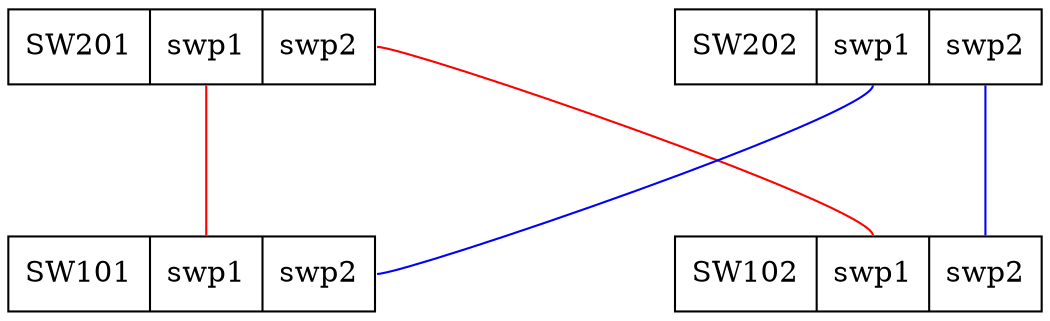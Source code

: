 graph g { 
node [shape=record]; 
graph [nodesep="2" ranksep="1"];

"SW201" [label=" SW201 | <swp1> swp1 | <swp2> swp2 "];
"SW202" [label=" SW202 | <swp1> swp1 | <swp2> swp2 "];
"SW101" [label=" SW101 | <swp1> swp1 | <swp2> swp2 "];
"SW102" [label=" SW102 | <swp1> swp1 | <swp2> swp2 "];

"SW201":"swp1" -- "SW101":"swp1" [color="red"];
"SW201":"swp2" -- "SW102":"swp1" [color="red"];
"SW202":"swp1" -- "SW101":"swp2" [color="blue"]; 
"SW202":"swp2" -- "SW102":"swp2" [color="blue"];
}
